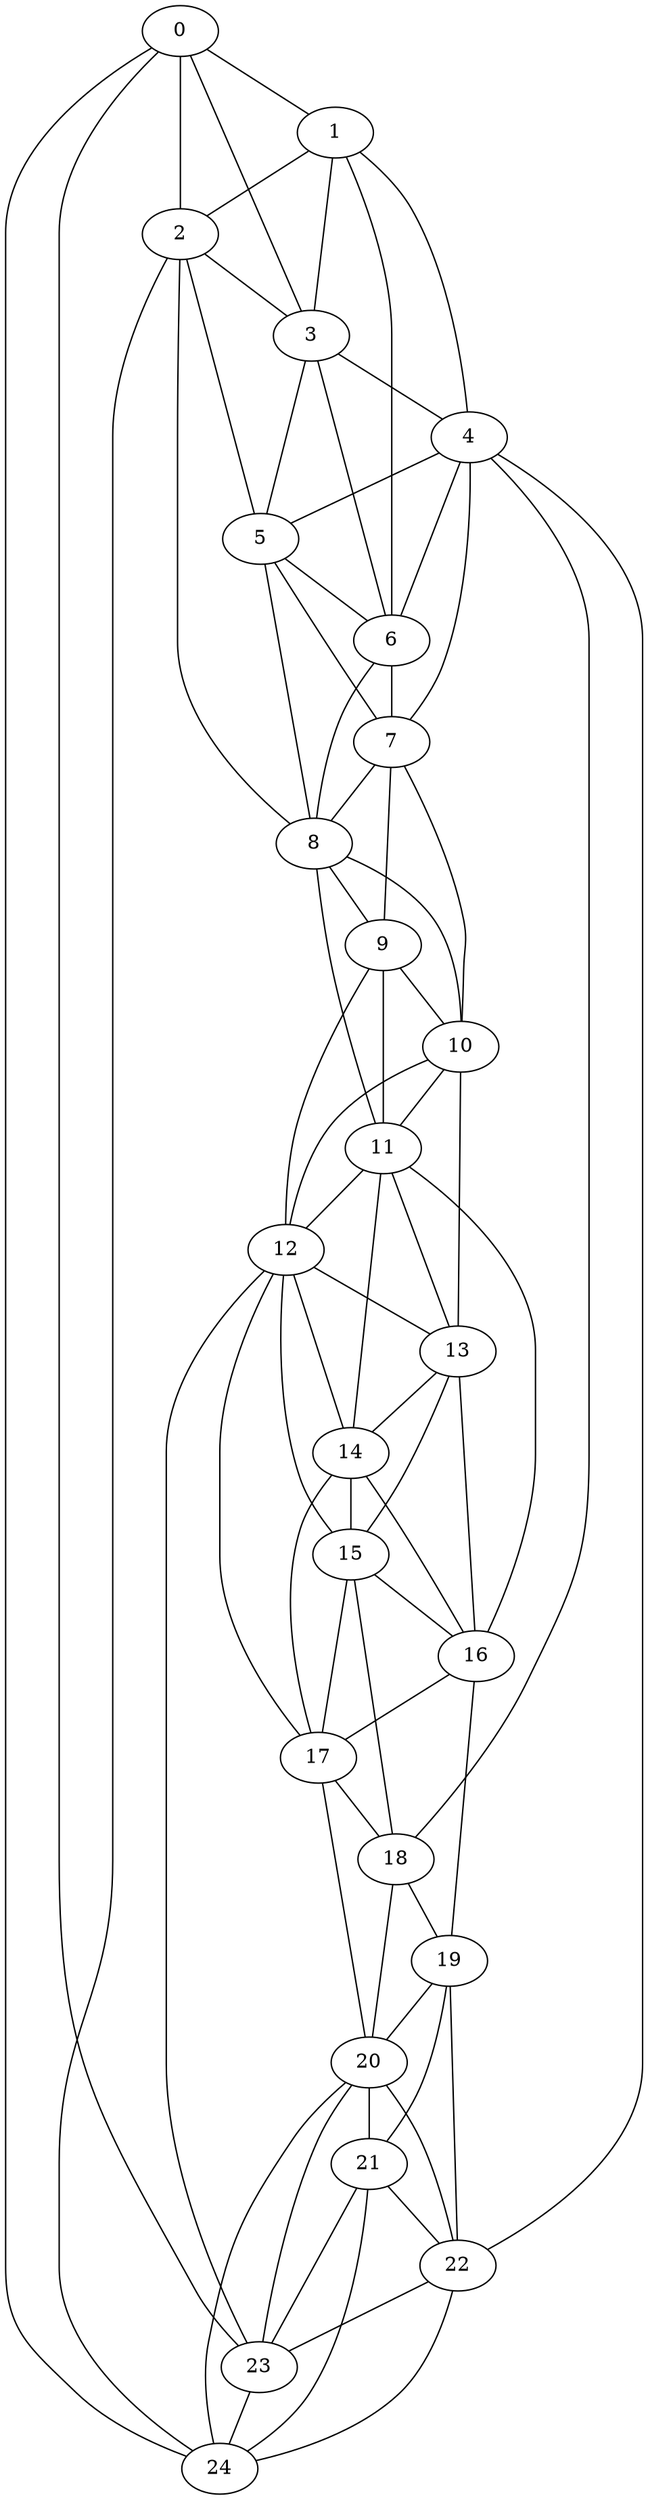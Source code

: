 strict graph "watts_strogatz_graph(25,6,0.1)" {
0;
1;
2;
3;
4;
5;
6;
7;
8;
9;
10;
11;
12;
13;
14;
15;
16;
17;
18;
19;
20;
21;
22;
23;
24;
0 -- 1  [is_available=True, prob="0.813208289004"];
0 -- 2  [is_available=True, prob="0.744220178533"];
0 -- 3  [is_available=True, prob="0.973334955744"];
0 -- 23  [is_available=True, prob="1.0"];
0 -- 24  [is_available=True, prob="0.209117941494"];
1 -- 2  [is_available=True, prob="0.335103739121"];
1 -- 3  [is_available=True, prob="1.0"];
1 -- 4  [is_available=True, prob="1.0"];
1 -- 6  [is_available=True, prob="0.784452270572"];
2 -- 3  [is_available=True, prob="0.226159067631"];
2 -- 5  [is_available=True, prob="0.824010993293"];
2 -- 8  [is_available=True, prob="0.696695512052"];
2 -- 24  [is_available=True, prob="0.94036009549"];
3 -- 4  [is_available=True, prob="1.0"];
3 -- 5  [is_available=True, prob="0.521776258819"];
3 -- 6  [is_available=True, prob="0.0980569555126"];
4 -- 5  [is_available=True, prob="0.682191799748"];
4 -- 6  [is_available=True, prob="0.307022677378"];
4 -- 7  [is_available=True, prob="1.0"];
4 -- 18  [is_available=True, prob="0.43857705836"];
4 -- 22  [is_available=True, prob="1.0"];
5 -- 6  [is_available=True, prob="1.0"];
5 -- 7  [is_available=True, prob="0.354506375774"];
5 -- 8  [is_available=True, prob="1.0"];
6 -- 7  [is_available=True, prob="1.0"];
6 -- 8  [is_available=True, prob="1.0"];
7 -- 8  [is_available=True, prob="0.127543275118"];
7 -- 9  [is_available=True, prob="1.0"];
7 -- 10  [is_available=True, prob="1.0"];
8 -- 9  [is_available=True, prob="0.212773360952"];
8 -- 10  [is_available=True, prob="1.0"];
8 -- 11  [is_available=True, prob="1.0"];
9 -- 10  [is_available=True, prob="0.102531595837"];
9 -- 11  [is_available=True, prob="0.883168868155"];
9 -- 12  [is_available=True, prob="0.00454613952968"];
10 -- 11  [is_available=True, prob="1.0"];
10 -- 12  [is_available=True, prob="0.494705859166"];
10 -- 13  [is_available=True, prob="1.0"];
11 -- 12  [is_available=True, prob="1.0"];
11 -- 13  [is_available=True, prob="0.414398878036"];
11 -- 14  [is_available=True, prob="1.0"];
11 -- 16  [is_available=True, prob="0.312151653834"];
12 -- 13  [is_available=True, prob="1.0"];
12 -- 14  [is_available=True, prob="0.985990374343"];
12 -- 15  [is_available=True, prob="0.170344904129"];
12 -- 17  [is_available=True, prob="0.234311510011"];
12 -- 23  [is_available=True, prob="0.751604578753"];
13 -- 14  [is_available=True, prob="1.0"];
13 -- 15  [is_available=True, prob="1.0"];
13 -- 16  [is_available=True, prob="0.972919746031"];
14 -- 15  [is_available=True, prob="0.783047651664"];
14 -- 16  [is_available=True, prob="1.0"];
14 -- 17  [is_available=True, prob="0.0213350317633"];
15 -- 16  [is_available=True, prob="0.0994754067345"];
15 -- 17  [is_available=True, prob="0.0903819883094"];
15 -- 18  [is_available=True, prob="0.499249184524"];
16 -- 17  [is_available=True, prob="0.267717800559"];
16 -- 19  [is_available=True, prob="0.0028764361418"];
17 -- 18  [is_available=True, prob="0.117770990611"];
17 -- 20  [is_available=True, prob="0.375874379419"];
18 -- 19  [is_available=True, prob="0.0447688336198"];
18 -- 20  [is_available=True, prob="1.0"];
19 -- 20  [is_available=True, prob="0.669517222438"];
19 -- 21  [is_available=True, prob="0.515530419235"];
19 -- 22  [is_available=True, prob="0.290703778109"];
20 -- 21  [is_available=True, prob="0.421709491564"];
20 -- 22  [is_available=True, prob="1.0"];
20 -- 23  [is_available=True, prob="0.719040983652"];
20 -- 24  [is_available=True, prob="0.474331657016"];
21 -- 22  [is_available=True, prob="0.595622223125"];
21 -- 23  [is_available=True, prob="0.996513586559"];
21 -- 24  [is_available=True, prob="0.392136363044"];
22 -- 23  [is_available=True, prob="1.0"];
22 -- 24  [is_available=True, prob="0.633252888437"];
23 -- 24  [is_available=True, prob="1.0"];
}
